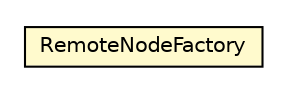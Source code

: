 #!/usr/local/bin/dot
#
# Class diagram 
# Generated by UmlGraph version 4.8 (http://www.spinellis.gr/sw/umlgraph)
#

digraph G {
	edge [fontname="Helvetica",fontsize=10,labelfontname="Helvetica",labelfontsize=10];
	node [fontname="Helvetica",fontsize=10,shape=plaintext];
	// gov.nih.nci.ncia.grid.RemoteNodeFactory
	c32202 [label=<<table border="0" cellborder="1" cellspacing="0" cellpadding="2" port="p" bgcolor="lemonChiffon" href="./RemoteNodeFactory.html">
		<tr><td><table border="0" cellspacing="0" cellpadding="1">
			<tr><td> RemoteNodeFactory </td></tr>
		</table></td></tr>
		</table>>, fontname="Helvetica", fontcolor="black", fontsize=10.0];
}

